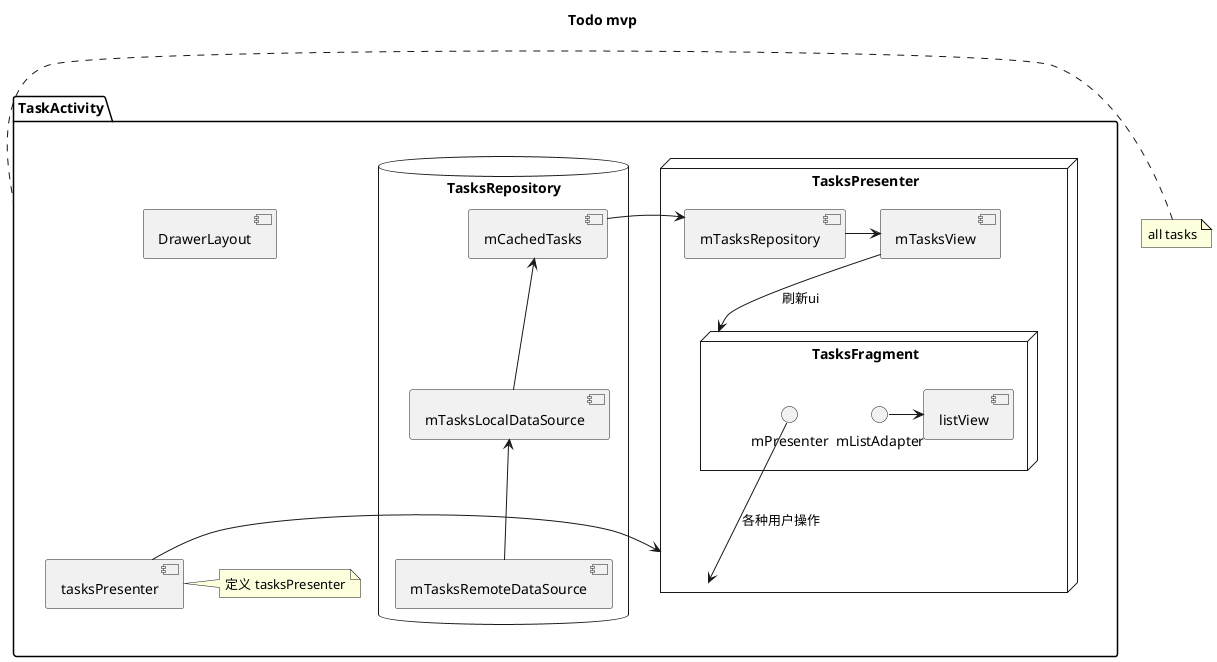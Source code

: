package
node
folder
frame
cloud
database

@startuml
title Todo mvp
package "TaskActivity" {
    [DrawerLayout]
    [tasksPresenter] -> TasksPresenter
    note right of tasksPresenter:  定义 tasksPresenter

    node "TasksPresenter" {
    [mTasksView] --> TasksFragment: 刷新ui
    [mTasksRepository]
    [mTasksRepository] -> [mTasksView]
    }


    node "TasksFragment" {
    mListAdapter -> [listView]
    mPresenter --> TasksPresenter : 各种用户操作
    }

    database "TasksRepository" {
    [mCachedTasks]
    [mTasksLocalDataSource]
    [mTasksRemoteDataSource]
    }

    mTasksRepository <- mCachedTasks
    mCachedTasks <-- mTasksLocalDataSource
    mTasksLocalDataSource <-- mTasksRemoteDataSource
}


note left of TaskActivity:  all tasks

newpage
package "StatisticsActivity" {

}






























@enduml